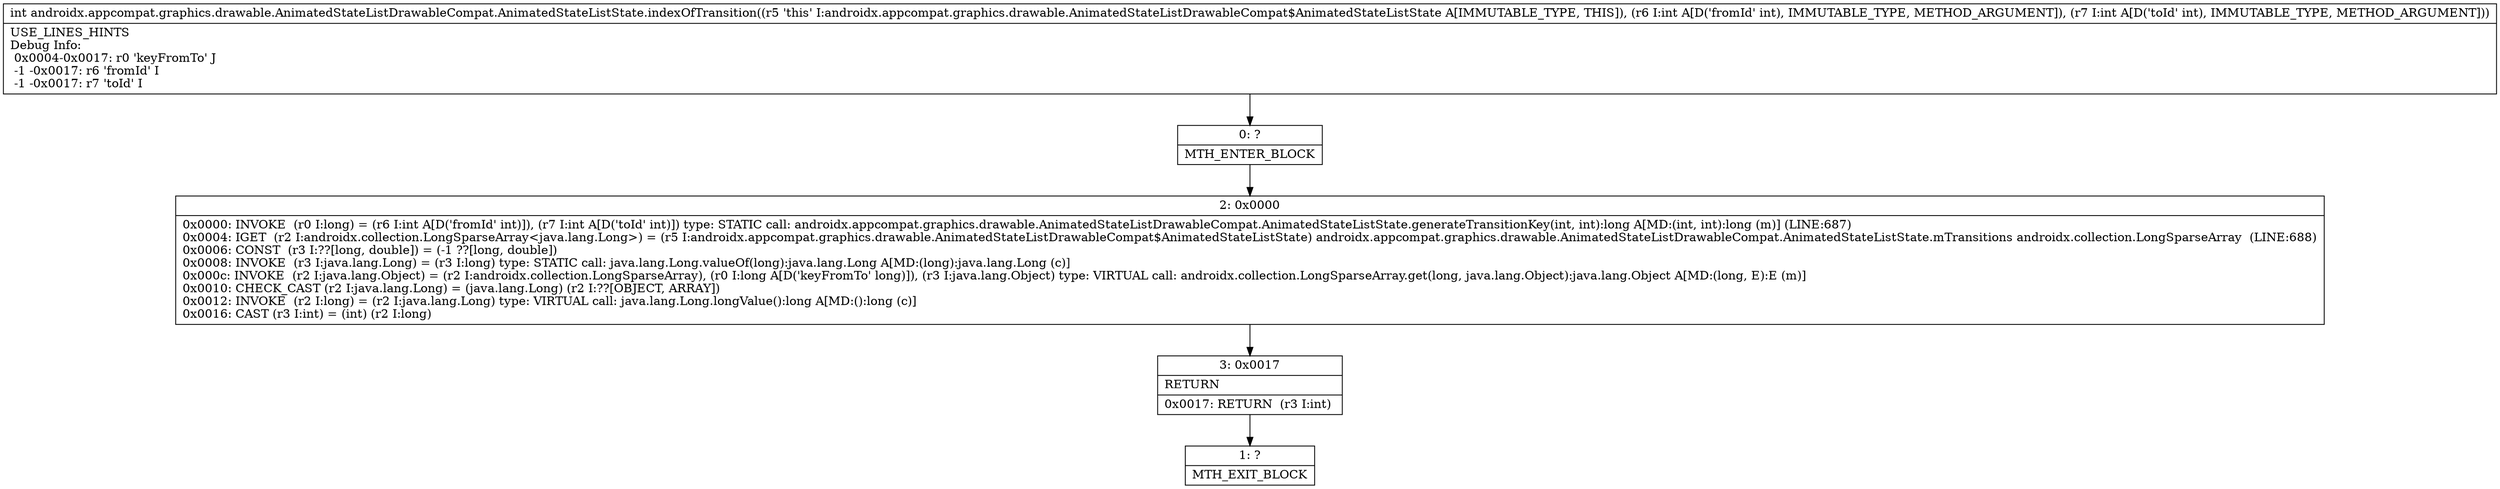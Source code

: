 digraph "CFG forandroidx.appcompat.graphics.drawable.AnimatedStateListDrawableCompat.AnimatedStateListState.indexOfTransition(II)I" {
Node_0 [shape=record,label="{0\:\ ?|MTH_ENTER_BLOCK\l}"];
Node_2 [shape=record,label="{2\:\ 0x0000|0x0000: INVOKE  (r0 I:long) = (r6 I:int A[D('fromId' int)]), (r7 I:int A[D('toId' int)]) type: STATIC call: androidx.appcompat.graphics.drawable.AnimatedStateListDrawableCompat.AnimatedStateListState.generateTransitionKey(int, int):long A[MD:(int, int):long (m)] (LINE:687)\l0x0004: IGET  (r2 I:androidx.collection.LongSparseArray\<java.lang.Long\>) = (r5 I:androidx.appcompat.graphics.drawable.AnimatedStateListDrawableCompat$AnimatedStateListState) androidx.appcompat.graphics.drawable.AnimatedStateListDrawableCompat.AnimatedStateListState.mTransitions androidx.collection.LongSparseArray  (LINE:688)\l0x0006: CONST  (r3 I:??[long, double]) = (\-1 ??[long, double]) \l0x0008: INVOKE  (r3 I:java.lang.Long) = (r3 I:long) type: STATIC call: java.lang.Long.valueOf(long):java.lang.Long A[MD:(long):java.lang.Long (c)]\l0x000c: INVOKE  (r2 I:java.lang.Object) = (r2 I:androidx.collection.LongSparseArray), (r0 I:long A[D('keyFromTo' long)]), (r3 I:java.lang.Object) type: VIRTUAL call: androidx.collection.LongSparseArray.get(long, java.lang.Object):java.lang.Object A[MD:(long, E):E (m)]\l0x0010: CHECK_CAST (r2 I:java.lang.Long) = (java.lang.Long) (r2 I:??[OBJECT, ARRAY]) \l0x0012: INVOKE  (r2 I:long) = (r2 I:java.lang.Long) type: VIRTUAL call: java.lang.Long.longValue():long A[MD:():long (c)]\l0x0016: CAST (r3 I:int) = (int) (r2 I:long) \l}"];
Node_3 [shape=record,label="{3\:\ 0x0017|RETURN\l|0x0017: RETURN  (r3 I:int) \l}"];
Node_1 [shape=record,label="{1\:\ ?|MTH_EXIT_BLOCK\l}"];
MethodNode[shape=record,label="{int androidx.appcompat.graphics.drawable.AnimatedStateListDrawableCompat.AnimatedStateListState.indexOfTransition((r5 'this' I:androidx.appcompat.graphics.drawable.AnimatedStateListDrawableCompat$AnimatedStateListState A[IMMUTABLE_TYPE, THIS]), (r6 I:int A[D('fromId' int), IMMUTABLE_TYPE, METHOD_ARGUMENT]), (r7 I:int A[D('toId' int), IMMUTABLE_TYPE, METHOD_ARGUMENT]))  | USE_LINES_HINTS\lDebug Info:\l  0x0004\-0x0017: r0 'keyFromTo' J\l  \-1 \-0x0017: r6 'fromId' I\l  \-1 \-0x0017: r7 'toId' I\l}"];
MethodNode -> Node_0;Node_0 -> Node_2;
Node_2 -> Node_3;
Node_3 -> Node_1;
}

